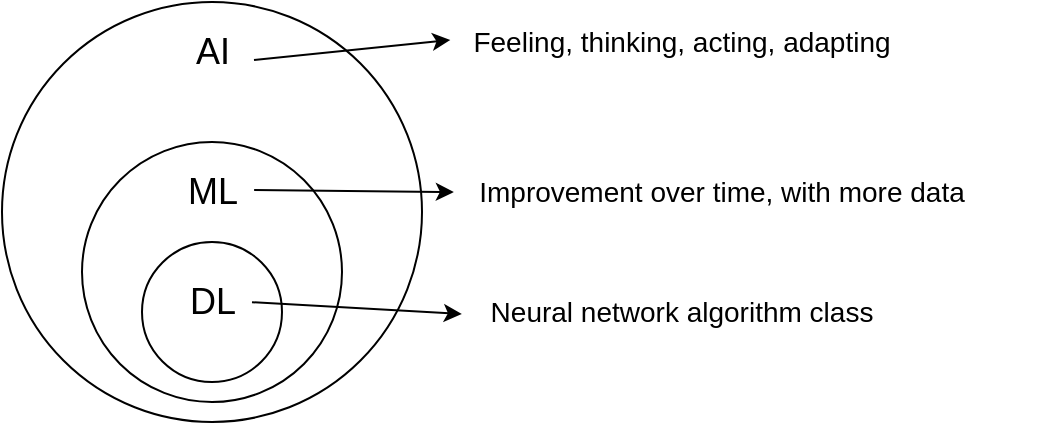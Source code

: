 <mxfile version="13.6.2" type="device"><diagram id="FeQ2sCAh5lN-20wFxPs2" name="Page-1"><mxGraphModel dx="1086" dy="807" grid="1" gridSize="10" guides="1" tooltips="1" connect="1" arrows="1" fold="1" page="1" pageScale="1" pageWidth="1600" pageHeight="900" math="0" shadow="0"><root><mxCell id="0"/><mxCell id="1" parent="0"/><mxCell id="IspyVcIeyP1XGegd3FOE-2" value="" style="ellipse;whiteSpace=wrap;html=1;aspect=fixed;" vertex="1" parent="1"><mxGeometry x="170" y="120" width="210" height="210" as="geometry"/></mxCell><mxCell id="IspyVcIeyP1XGegd3FOE-3" value="" style="ellipse;whiteSpace=wrap;html=1;aspect=fixed;" vertex="1" parent="1"><mxGeometry x="210" y="190" width="130" height="130" as="geometry"/></mxCell><mxCell id="IspyVcIeyP1XGegd3FOE-4" value="" style="ellipse;whiteSpace=wrap;html=1;aspect=fixed;" vertex="1" parent="1"><mxGeometry x="240" y="240" width="70" height="70" as="geometry"/></mxCell><mxCell id="IspyVcIeyP1XGegd3FOE-5" value="AI" style="text;html=1;align=center;verticalAlign=middle;resizable=0;points=[];autosize=1;fontSize=18;" vertex="1" parent="1"><mxGeometry x="260" y="130" width="30" height="30" as="geometry"/></mxCell><mxCell id="IspyVcIeyP1XGegd3FOE-6" value="ML" style="text;html=1;align=center;verticalAlign=middle;resizable=0;points=[];autosize=1;fontSize=18;" vertex="1" parent="1"><mxGeometry x="255" y="200" width="40" height="30" as="geometry"/></mxCell><mxCell id="IspyVcIeyP1XGegd3FOE-7" value="DL" style="text;html=1;align=center;verticalAlign=middle;resizable=0;points=[];autosize=1;fontSize=18;" vertex="1" parent="1"><mxGeometry x="255" y="255" width="40" height="30" as="geometry"/></mxCell><mxCell id="IspyVcIeyP1XGegd3FOE-8" value="Feeling, thinking, acting, adapting" style="text;html=1;strokeColor=none;fillColor=none;align=center;verticalAlign=middle;whiteSpace=wrap;rounded=0;fontSize=14;" vertex="1" parent="1"><mxGeometry x="350" y="130" width="320" height="20" as="geometry"/></mxCell><mxCell id="IspyVcIeyP1XGegd3FOE-9" value="" style="endArrow=classic;html=1;fontSize=18;entryX=0.138;entryY=0.45;entryDx=0;entryDy=0;exitX=1.2;exitY=0.633;exitDx=0;exitDy=0;exitPerimeter=0;entryPerimeter=0;" edge="1" parent="1" source="IspyVcIeyP1XGegd3FOE-5" target="IspyVcIeyP1XGegd3FOE-8"><mxGeometry width="50" height="50" relative="1" as="geometry"><mxPoint x="310" y="170" as="sourcePoint"/><mxPoint x="360" y="120" as="targetPoint"/></mxGeometry></mxCell><mxCell id="IspyVcIeyP1XGegd3FOE-10" value="Improvement over time, with more data" style="text;html=1;strokeColor=none;fillColor=none;align=center;verticalAlign=middle;whiteSpace=wrap;rounded=0;fontSize=14;" vertex="1" parent="1"><mxGeometry x="370" y="205" width="320" height="20" as="geometry"/></mxCell><mxCell id="IspyVcIeyP1XGegd3FOE-11" value="" style="endArrow=classic;html=1;fontSize=18;entryX=0.081;entryY=0.5;entryDx=0;entryDy=0;exitX=0.662;exitY=0.185;exitDx=0;exitDy=0;exitPerimeter=0;entryPerimeter=0;" edge="1" parent="1" source="IspyVcIeyP1XGegd3FOE-3" target="IspyVcIeyP1XGegd3FOE-10"><mxGeometry width="50" height="50" relative="1" as="geometry"><mxPoint x="305.81" y="217.54" as="sourcePoint"/><mxPoint x="380.0" y="212.45" as="targetPoint"/></mxGeometry></mxCell><mxCell id="IspyVcIeyP1XGegd3FOE-13" value="Neural network algorithm class" style="text;html=1;strokeColor=none;fillColor=none;align=center;verticalAlign=middle;whiteSpace=wrap;rounded=0;fontSize=14;" vertex="1" parent="1"><mxGeometry x="350" y="265" width="320" height="20" as="geometry"/></mxCell><mxCell id="IspyVcIeyP1XGegd3FOE-14" value="" style="endArrow=classic;html=1;fontSize=18;entryX=0.156;entryY=0.55;entryDx=0;entryDy=0;exitX=0.657;exitY=0.129;exitDx=0;exitDy=0;exitPerimeter=0;entryPerimeter=0;" edge="1" parent="1" target="IspyVcIeyP1XGegd3FOE-13"><mxGeometry width="50" height="50" relative="1" as="geometry"><mxPoint x="295" y="270.09" as="sourcePoint"/><mxPoint x="349.19" y="265" as="targetPoint"/></mxGeometry></mxCell></root></mxGraphModel></diagram></mxfile>